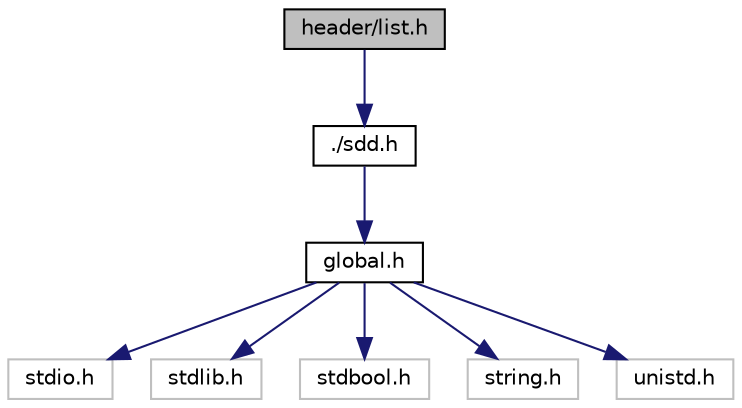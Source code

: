 digraph "header/list.h"
{
  edge [fontname="Helvetica",fontsize="10",labelfontname="Helvetica",labelfontsize="10"];
  node [fontname="Helvetica",fontsize="10",shape=record];
  Node0 [label="header/list.h",height=0.2,width=0.4,color="black", fillcolor="grey75", style="filled", fontcolor="black"];
  Node0 -> Node1 [color="midnightblue",fontsize="10",style="solid"];
  Node1 [label="./sdd.h",height=0.2,width=0.4,color="black", fillcolor="white", style="filled",URL="$sdd_8h.html",tooltip="Définie toutes les structures de données ainsi que les fonctions qui y sont liées. "];
  Node1 -> Node2 [color="midnightblue",fontsize="10",style="solid"];
  Node2 [label="global.h",height=0.2,width=0.4,color="black", fillcolor="white", style="filled",URL="$global_8h.html",tooltip="Importe les bibliothèques et spécifie les variables qui seront communes à tous le programme..."];
  Node2 -> Node3 [color="midnightblue",fontsize="10",style="solid"];
  Node3 [label="stdio.h",height=0.2,width=0.4,color="grey75", fillcolor="white", style="filled"];
  Node2 -> Node4 [color="midnightblue",fontsize="10",style="solid"];
  Node4 [label="stdlib.h",height=0.2,width=0.4,color="grey75", fillcolor="white", style="filled"];
  Node2 -> Node5 [color="midnightblue",fontsize="10",style="solid"];
  Node5 [label="stdbool.h",height=0.2,width=0.4,color="grey75", fillcolor="white", style="filled"];
  Node2 -> Node6 [color="midnightblue",fontsize="10",style="solid"];
  Node6 [label="string.h",height=0.2,width=0.4,color="grey75", fillcolor="white", style="filled"];
  Node2 -> Node7 [color="midnightblue",fontsize="10",style="solid"];
  Node7 [label="unistd.h",height=0.2,width=0.4,color="grey75", fillcolor="white", style="filled"];
}
